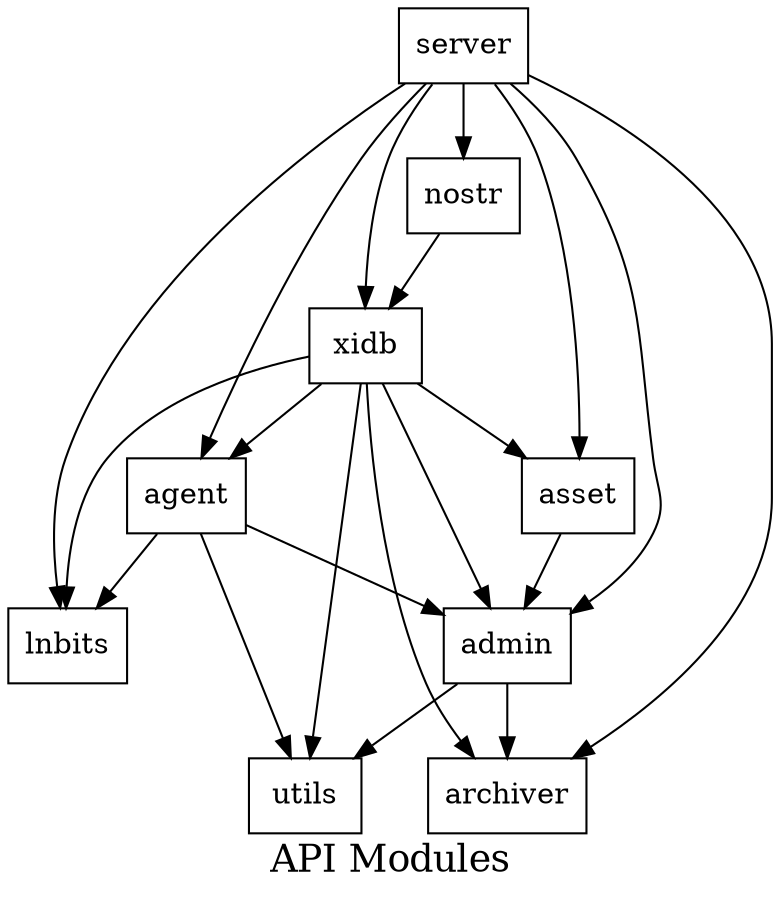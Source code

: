 digraph G {
  label="API Modules";
  fontsize=18;

  node [shape=box];
  xidb -> agent;
  xidb -> asset;
  xidb -> admin;
  xidb -> utils;
  xidb -> archiver;
  xidb -> lnbits;
  agent -> admin;
  agent -> lnbits;
  agent -> utils;
  admin -> utils;
  admin -> archiver;
  server -> lnbits;
  server -> agent;
  server -> asset;
  server -> admin;
  server -> xidb;
  server -> archiver;
  server -> nostr;
  nostr -> xidb;
  asset -> admin;
}

